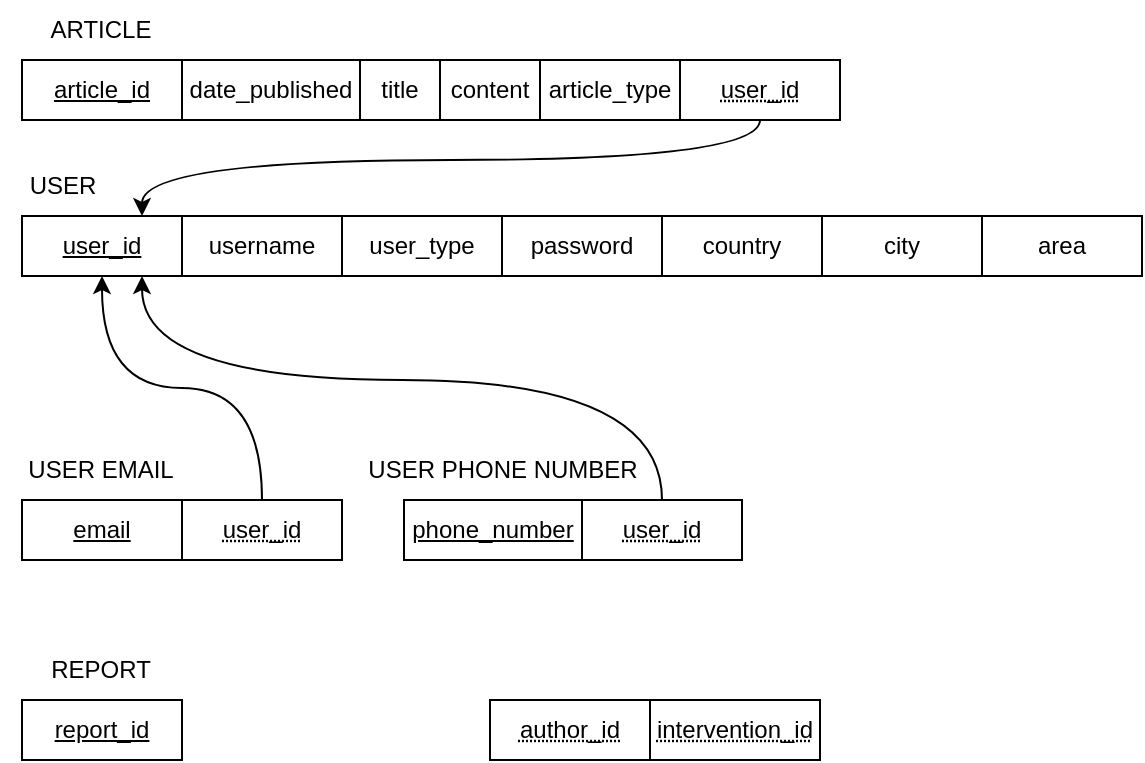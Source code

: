 <mxfile version="24.2.3" type="github">
  <diagram name="Page-1" id="2q1C1uKWbJOoHwZ1PiuB">
    <mxGraphModel dx="1149" dy="412" grid="1" gridSize="10" guides="1" tooltips="1" connect="1" arrows="1" fold="1" page="1" pageScale="1" pageWidth="850" pageHeight="1100" math="0" shadow="0">
      <root>
        <mxCell id="0" />
        <mxCell id="1" parent="0" />
        <mxCell id="OzQULG-dRKaMRiAVHQlx-1" value="&lt;u&gt;user_id&lt;/u&gt;" style="rounded=0;whiteSpace=wrap;html=1;" vertex="1" parent="1">
          <mxGeometry x="151" y="258" width="80" height="30" as="geometry" />
        </mxCell>
        <mxCell id="OzQULG-dRKaMRiAVHQlx-2" value="USER" style="text;html=1;align=center;verticalAlign=middle;resizable=0;points=[];autosize=1;strokeColor=none;fillColor=none;" vertex="1" parent="1">
          <mxGeometry x="141" y="228" width="60" height="30" as="geometry" />
        </mxCell>
        <mxCell id="OzQULG-dRKaMRiAVHQlx-3" value="username" style="rounded=0;whiteSpace=wrap;html=1;" vertex="1" parent="1">
          <mxGeometry x="231" y="258" width="80" height="30" as="geometry" />
        </mxCell>
        <mxCell id="OzQULG-dRKaMRiAVHQlx-4" value="user_type" style="rounded=0;whiteSpace=wrap;html=1;" vertex="1" parent="1">
          <mxGeometry x="311" y="258" width="80" height="30" as="geometry" />
        </mxCell>
        <mxCell id="OzQULG-dRKaMRiAVHQlx-5" value="&lt;u&gt;email&lt;/u&gt;" style="rounded=0;whiteSpace=wrap;html=1;" vertex="1" parent="1">
          <mxGeometry x="151" y="400" width="80" height="30" as="geometry" />
        </mxCell>
        <mxCell id="OzQULG-dRKaMRiAVHQlx-6" value="USER EMAIL" style="text;html=1;align=center;verticalAlign=middle;resizable=0;points=[];autosize=1;strokeColor=none;fillColor=none;" vertex="1" parent="1">
          <mxGeometry x="140" y="370" width="100" height="30" as="geometry" />
        </mxCell>
        <mxCell id="OzQULG-dRKaMRiAVHQlx-8" style="edgeStyle=orthogonalEdgeStyle;rounded=0;orthogonalLoop=1;jettySize=auto;html=1;entryX=0.5;entryY=1;entryDx=0;entryDy=0;curved=1;" edge="1" parent="1" source="OzQULG-dRKaMRiAVHQlx-7" target="OzQULG-dRKaMRiAVHQlx-1">
          <mxGeometry relative="1" as="geometry" />
        </mxCell>
        <mxCell id="OzQULG-dRKaMRiAVHQlx-7" value="&lt;u style=&quot;text-decoration: dotted underline&quot;&gt;user_id&lt;/u&gt;" style="rounded=0;whiteSpace=wrap;html=1;" vertex="1" parent="1">
          <mxGeometry x="231" y="400" width="80" height="30" as="geometry" />
        </mxCell>
        <mxCell id="OzQULG-dRKaMRiAVHQlx-9" value="&lt;u&gt;phone_number&lt;/u&gt;" style="rounded=0;whiteSpace=wrap;html=1;" vertex="1" parent="1">
          <mxGeometry x="342" y="400" width="89" height="30" as="geometry" />
        </mxCell>
        <mxCell id="OzQULG-dRKaMRiAVHQlx-10" value="USER PHONE NUMBER" style="text;html=1;align=center;verticalAlign=middle;resizable=0;points=[];autosize=1;strokeColor=none;fillColor=none;" vertex="1" parent="1">
          <mxGeometry x="311" y="370" width="160" height="30" as="geometry" />
        </mxCell>
        <mxCell id="OzQULG-dRKaMRiAVHQlx-12" style="edgeStyle=orthogonalEdgeStyle;rounded=0;orthogonalLoop=1;jettySize=auto;html=1;entryX=0.75;entryY=1;entryDx=0;entryDy=0;curved=1;" edge="1" parent="1" source="OzQULG-dRKaMRiAVHQlx-11" target="OzQULG-dRKaMRiAVHQlx-1">
          <mxGeometry relative="1" as="geometry">
            <Array as="points">
              <mxPoint x="471" y="340" />
              <mxPoint x="211" y="340" />
            </Array>
          </mxGeometry>
        </mxCell>
        <mxCell id="OzQULG-dRKaMRiAVHQlx-11" value="&lt;u style=&quot;text-decoration: dotted underline&quot;&gt;user_id&lt;/u&gt;" style="rounded=0;whiteSpace=wrap;html=1;" vertex="1" parent="1">
          <mxGeometry x="431" y="400" width="80" height="30" as="geometry" />
        </mxCell>
        <mxCell id="OzQULG-dRKaMRiAVHQlx-13" value="password" style="rounded=0;whiteSpace=wrap;html=1;" vertex="1" parent="1">
          <mxGeometry x="391" y="258" width="80" height="30" as="geometry" />
        </mxCell>
        <mxCell id="OzQULG-dRKaMRiAVHQlx-14" value="country" style="rounded=0;whiteSpace=wrap;html=1;" vertex="1" parent="1">
          <mxGeometry x="471" y="258" width="80" height="30" as="geometry" />
        </mxCell>
        <mxCell id="OzQULG-dRKaMRiAVHQlx-15" value="city" style="rounded=0;whiteSpace=wrap;html=1;" vertex="1" parent="1">
          <mxGeometry x="551" y="258" width="80" height="30" as="geometry" />
        </mxCell>
        <mxCell id="OzQULG-dRKaMRiAVHQlx-16" value="area" style="rounded=0;whiteSpace=wrap;html=1;" vertex="1" parent="1">
          <mxGeometry x="631" y="258" width="80" height="30" as="geometry" />
        </mxCell>
        <mxCell id="OzQULG-dRKaMRiAVHQlx-17" value="&lt;u&gt;article_id&lt;/u&gt;" style="rounded=0;whiteSpace=wrap;html=1;" vertex="1" parent="1">
          <mxGeometry x="151" y="180" width="80" height="30" as="geometry" />
        </mxCell>
        <mxCell id="OzQULG-dRKaMRiAVHQlx-18" value="ARTICLE" style="text;html=1;align=center;verticalAlign=middle;resizable=0;points=[];autosize=1;strokeColor=none;fillColor=none;" vertex="1" parent="1">
          <mxGeometry x="155" y="150" width="70" height="30" as="geometry" />
        </mxCell>
        <mxCell id="OzQULG-dRKaMRiAVHQlx-23" style="edgeStyle=orthogonalEdgeStyle;rounded=0;orthogonalLoop=1;jettySize=auto;html=1;entryX=0.75;entryY=0;entryDx=0;entryDy=0;curved=1;exitX=0.5;exitY=1;exitDx=0;exitDy=0;" edge="1" parent="1" source="OzQULG-dRKaMRiAVHQlx-19" target="OzQULG-dRKaMRiAVHQlx-1">
          <mxGeometry relative="1" as="geometry">
            <Array as="points">
              <mxPoint x="520" y="230" />
              <mxPoint x="211" y="230" />
            </Array>
          </mxGeometry>
        </mxCell>
        <mxCell id="OzQULG-dRKaMRiAVHQlx-19" value="&lt;u style=&quot;text-decoration: dotted underline&quot;&gt;user_id&lt;/u&gt;" style="rounded=0;whiteSpace=wrap;html=1;" vertex="1" parent="1">
          <mxGeometry x="480" y="180" width="80" height="30" as="geometry" />
        </mxCell>
        <mxCell id="OzQULG-dRKaMRiAVHQlx-20" value="date_published" style="rounded=0;whiteSpace=wrap;html=1;" vertex="1" parent="1">
          <mxGeometry x="231" y="180" width="89" height="30" as="geometry" />
        </mxCell>
        <mxCell id="OzQULG-dRKaMRiAVHQlx-21" value="title" style="rounded=0;whiteSpace=wrap;html=1;" vertex="1" parent="1">
          <mxGeometry x="320" y="180" width="40" height="30" as="geometry" />
        </mxCell>
        <mxCell id="OzQULG-dRKaMRiAVHQlx-22" value="content" style="rounded=0;whiteSpace=wrap;html=1;" vertex="1" parent="1">
          <mxGeometry x="360" y="180" width="50" height="30" as="geometry" />
        </mxCell>
        <mxCell id="OzQULG-dRKaMRiAVHQlx-25" value="article_type" style="rounded=0;whiteSpace=wrap;html=1;" vertex="1" parent="1">
          <mxGeometry x="410" y="180" width="70" height="30" as="geometry" />
        </mxCell>
        <mxCell id="OzQULG-dRKaMRiAVHQlx-28" value="&lt;u&gt;report_id&lt;/u&gt;" style="rounded=0;whiteSpace=wrap;html=1;" vertex="1" parent="1">
          <mxGeometry x="151" y="500" width="80" height="30" as="geometry" />
        </mxCell>
        <mxCell id="OzQULG-dRKaMRiAVHQlx-29" value="&lt;u style=&quot;text-decoration: dotted underline&quot;&gt;author_id&lt;/u&gt;" style="rounded=0;whiteSpace=wrap;html=1;" vertex="1" parent="1">
          <mxGeometry x="385" y="500" width="80" height="30" as="geometry" />
        </mxCell>
        <mxCell id="OzQULG-dRKaMRiAVHQlx-30" value="REPORT" style="text;html=1;align=center;verticalAlign=middle;resizable=0;points=[];autosize=1;strokeColor=none;fillColor=none;" vertex="1" parent="1">
          <mxGeometry x="155" y="470" width="70" height="30" as="geometry" />
        </mxCell>
        <mxCell id="OzQULG-dRKaMRiAVHQlx-32" value="&lt;u style=&quot;text-decoration: dotted underline&quot;&gt;intervention_id&lt;/u&gt;" style="rounded=0;whiteSpace=wrap;html=1;" vertex="1" parent="1">
          <mxGeometry x="465" y="500" width="85" height="30" as="geometry" />
        </mxCell>
      </root>
    </mxGraphModel>
  </diagram>
</mxfile>

